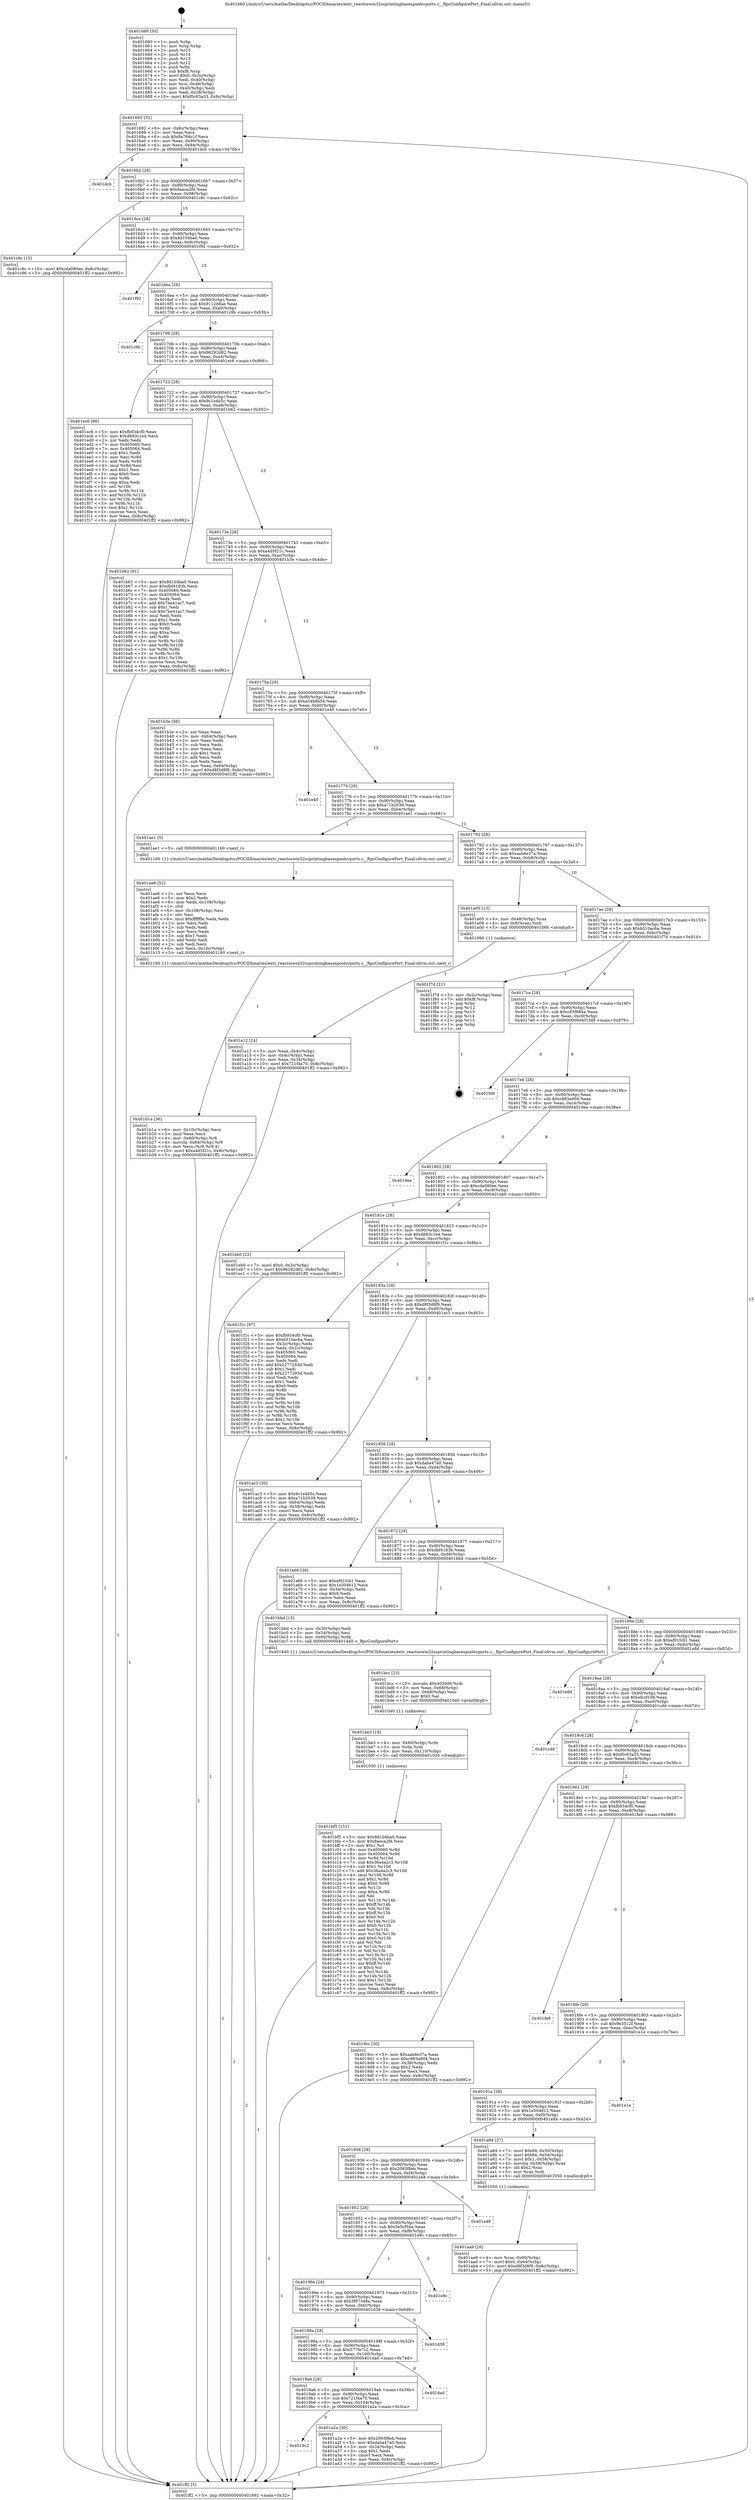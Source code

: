 digraph "0x401660" {
  label = "0x401660 (/mnt/c/Users/mathe/Desktop/tcc/POCII/binaries/extr_reactoswin32ssprintingbasespoolsvports.c__RpcConfigurePort_Final-ollvm.out::main(0))"
  labelloc = "t"
  node[shape=record]

  Entry [label="",width=0.3,height=0.3,shape=circle,fillcolor=black,style=filled]
  "0x401692" [label="{
     0x401692 [32]\l
     | [instrs]\l
     &nbsp;&nbsp;0x401692 \<+6\>: mov -0x8c(%rbp),%eax\l
     &nbsp;&nbsp;0x401698 \<+2\>: mov %eax,%ecx\l
     &nbsp;&nbsp;0x40169a \<+6\>: sub $0x8a76dc1f,%ecx\l
     &nbsp;&nbsp;0x4016a0 \<+6\>: mov %eax,-0x90(%rbp)\l
     &nbsp;&nbsp;0x4016a6 \<+6\>: mov %ecx,-0x94(%rbp)\l
     &nbsp;&nbsp;0x4016ac \<+6\>: je 0000000000401dcb \<main+0x76b\>\l
  }"]
  "0x401dcb" [label="{
     0x401dcb\l
  }", style=dashed]
  "0x4016b2" [label="{
     0x4016b2 [28]\l
     | [instrs]\l
     &nbsp;&nbsp;0x4016b2 \<+5\>: jmp 00000000004016b7 \<main+0x57\>\l
     &nbsp;&nbsp;0x4016b7 \<+6\>: mov -0x90(%rbp),%eax\l
     &nbsp;&nbsp;0x4016bd \<+5\>: sub $0x8aeca2fd,%eax\l
     &nbsp;&nbsp;0x4016c2 \<+6\>: mov %eax,-0x98(%rbp)\l
     &nbsp;&nbsp;0x4016c8 \<+6\>: je 0000000000401c8c \<main+0x62c\>\l
  }"]
  Exit [label="",width=0.3,height=0.3,shape=circle,fillcolor=black,style=filled,peripheries=2]
  "0x401c8c" [label="{
     0x401c8c [15]\l
     | [instrs]\l
     &nbsp;&nbsp;0x401c8c \<+10\>: movl $0xcda080ee,-0x8c(%rbp)\l
     &nbsp;&nbsp;0x401c96 \<+5\>: jmp 0000000000401ff2 \<main+0x992\>\l
  }"]
  "0x4016ce" [label="{
     0x4016ce [28]\l
     | [instrs]\l
     &nbsp;&nbsp;0x4016ce \<+5\>: jmp 00000000004016d3 \<main+0x73\>\l
     &nbsp;&nbsp;0x4016d3 \<+6\>: mov -0x90(%rbp),%eax\l
     &nbsp;&nbsp;0x4016d9 \<+5\>: sub $0x8d104ba0,%eax\l
     &nbsp;&nbsp;0x4016de \<+6\>: mov %eax,-0x9c(%rbp)\l
     &nbsp;&nbsp;0x4016e4 \<+6\>: je 0000000000401f92 \<main+0x932\>\l
  }"]
  "0x401bf5" [label="{
     0x401bf5 [151]\l
     | [instrs]\l
     &nbsp;&nbsp;0x401bf5 \<+5\>: mov $0x8d104ba0,%eax\l
     &nbsp;&nbsp;0x401bfa \<+5\>: mov $0x8aeca2fd,%esi\l
     &nbsp;&nbsp;0x401bff \<+2\>: mov $0x1,%cl\l
     &nbsp;&nbsp;0x401c01 \<+8\>: mov 0x405060,%r8d\l
     &nbsp;&nbsp;0x401c09 \<+8\>: mov 0x405064,%r9d\l
     &nbsp;&nbsp;0x401c11 \<+3\>: mov %r8d,%r10d\l
     &nbsp;&nbsp;0x401c14 \<+7\>: sub $0x36a4a2c3,%r10d\l
     &nbsp;&nbsp;0x401c1b \<+4\>: sub $0x1,%r10d\l
     &nbsp;&nbsp;0x401c1f \<+7\>: add $0x36a4a2c3,%r10d\l
     &nbsp;&nbsp;0x401c26 \<+4\>: imul %r10d,%r8d\l
     &nbsp;&nbsp;0x401c2a \<+4\>: and $0x1,%r8d\l
     &nbsp;&nbsp;0x401c2e \<+4\>: cmp $0x0,%r8d\l
     &nbsp;&nbsp;0x401c32 \<+4\>: sete %r11b\l
     &nbsp;&nbsp;0x401c36 \<+4\>: cmp $0xa,%r9d\l
     &nbsp;&nbsp;0x401c3a \<+3\>: setl %bl\l
     &nbsp;&nbsp;0x401c3d \<+3\>: mov %r11b,%r14b\l
     &nbsp;&nbsp;0x401c40 \<+4\>: xor $0xff,%r14b\l
     &nbsp;&nbsp;0x401c44 \<+3\>: mov %bl,%r15b\l
     &nbsp;&nbsp;0x401c47 \<+4\>: xor $0xff,%r15b\l
     &nbsp;&nbsp;0x401c4b \<+3\>: xor $0x0,%cl\l
     &nbsp;&nbsp;0x401c4e \<+3\>: mov %r14b,%r12b\l
     &nbsp;&nbsp;0x401c51 \<+4\>: and $0x0,%r12b\l
     &nbsp;&nbsp;0x401c55 \<+3\>: and %cl,%r11b\l
     &nbsp;&nbsp;0x401c58 \<+3\>: mov %r15b,%r13b\l
     &nbsp;&nbsp;0x401c5b \<+4\>: and $0x0,%r13b\l
     &nbsp;&nbsp;0x401c5f \<+2\>: and %cl,%bl\l
     &nbsp;&nbsp;0x401c61 \<+3\>: or %r11b,%r12b\l
     &nbsp;&nbsp;0x401c64 \<+3\>: or %bl,%r13b\l
     &nbsp;&nbsp;0x401c67 \<+3\>: xor %r13b,%r12b\l
     &nbsp;&nbsp;0x401c6a \<+3\>: or %r15b,%r14b\l
     &nbsp;&nbsp;0x401c6d \<+4\>: xor $0xff,%r14b\l
     &nbsp;&nbsp;0x401c71 \<+3\>: or $0x0,%cl\l
     &nbsp;&nbsp;0x401c74 \<+3\>: and %cl,%r14b\l
     &nbsp;&nbsp;0x401c77 \<+3\>: or %r14b,%r12b\l
     &nbsp;&nbsp;0x401c7a \<+4\>: test $0x1,%r12b\l
     &nbsp;&nbsp;0x401c7e \<+3\>: cmovne %esi,%eax\l
     &nbsp;&nbsp;0x401c81 \<+6\>: mov %eax,-0x8c(%rbp)\l
     &nbsp;&nbsp;0x401c87 \<+5\>: jmp 0000000000401ff2 \<main+0x992\>\l
  }"]
  "0x401f92" [label="{
     0x401f92\l
  }", style=dashed]
  "0x4016ea" [label="{
     0x4016ea [28]\l
     | [instrs]\l
     &nbsp;&nbsp;0x4016ea \<+5\>: jmp 00000000004016ef \<main+0x8f\>\l
     &nbsp;&nbsp;0x4016ef \<+6\>: mov -0x90(%rbp),%eax\l
     &nbsp;&nbsp;0x4016f5 \<+5\>: sub $0x9112d8ae,%eax\l
     &nbsp;&nbsp;0x4016fa \<+6\>: mov %eax,-0xa0(%rbp)\l
     &nbsp;&nbsp;0x401700 \<+6\>: je 0000000000401c9b \<main+0x63b\>\l
  }"]
  "0x401be3" [label="{
     0x401be3 [18]\l
     | [instrs]\l
     &nbsp;&nbsp;0x401be3 \<+4\>: mov -0x60(%rbp),%rdx\l
     &nbsp;&nbsp;0x401be7 \<+3\>: mov %rdx,%rdi\l
     &nbsp;&nbsp;0x401bea \<+6\>: mov %eax,-0x110(%rbp)\l
     &nbsp;&nbsp;0x401bf0 \<+5\>: call 0000000000401030 \<free@plt\>\l
     | [calls]\l
     &nbsp;&nbsp;0x401030 \{1\} (unknown)\l
  }"]
  "0x401c9b" [label="{
     0x401c9b\l
  }", style=dashed]
  "0x401706" [label="{
     0x401706 [28]\l
     | [instrs]\l
     &nbsp;&nbsp;0x401706 \<+5\>: jmp 000000000040170b \<main+0xab\>\l
     &nbsp;&nbsp;0x40170b \<+6\>: mov -0x90(%rbp),%eax\l
     &nbsp;&nbsp;0x401711 \<+5\>: sub $0x96292d82,%eax\l
     &nbsp;&nbsp;0x401716 \<+6\>: mov %eax,-0xa4(%rbp)\l
     &nbsp;&nbsp;0x40171c \<+6\>: je 0000000000401ec6 \<main+0x866\>\l
  }"]
  "0x401bcc" [label="{
     0x401bcc [23]\l
     | [instrs]\l
     &nbsp;&nbsp;0x401bcc \<+10\>: movabs $0x4030d6,%rdi\l
     &nbsp;&nbsp;0x401bd6 \<+3\>: mov %eax,-0x68(%rbp)\l
     &nbsp;&nbsp;0x401bd9 \<+3\>: mov -0x68(%rbp),%esi\l
     &nbsp;&nbsp;0x401bdc \<+2\>: mov $0x0,%al\l
     &nbsp;&nbsp;0x401bde \<+5\>: call 0000000000401040 \<printf@plt\>\l
     | [calls]\l
     &nbsp;&nbsp;0x401040 \{1\} (unknown)\l
  }"]
  "0x401ec6" [label="{
     0x401ec6 [86]\l
     | [instrs]\l
     &nbsp;&nbsp;0x401ec6 \<+5\>: mov $0xfb934cf0,%eax\l
     &nbsp;&nbsp;0x401ecb \<+5\>: mov $0xd683c1e4,%ecx\l
     &nbsp;&nbsp;0x401ed0 \<+2\>: xor %edx,%edx\l
     &nbsp;&nbsp;0x401ed2 \<+7\>: mov 0x405060,%esi\l
     &nbsp;&nbsp;0x401ed9 \<+7\>: mov 0x405064,%edi\l
     &nbsp;&nbsp;0x401ee0 \<+3\>: sub $0x1,%edx\l
     &nbsp;&nbsp;0x401ee3 \<+3\>: mov %esi,%r8d\l
     &nbsp;&nbsp;0x401ee6 \<+3\>: add %edx,%r8d\l
     &nbsp;&nbsp;0x401ee9 \<+4\>: imul %r8d,%esi\l
     &nbsp;&nbsp;0x401eed \<+3\>: and $0x1,%esi\l
     &nbsp;&nbsp;0x401ef0 \<+3\>: cmp $0x0,%esi\l
     &nbsp;&nbsp;0x401ef3 \<+4\>: sete %r9b\l
     &nbsp;&nbsp;0x401ef7 \<+3\>: cmp $0xa,%edi\l
     &nbsp;&nbsp;0x401efa \<+4\>: setl %r10b\l
     &nbsp;&nbsp;0x401efe \<+3\>: mov %r9b,%r11b\l
     &nbsp;&nbsp;0x401f01 \<+3\>: and %r10b,%r11b\l
     &nbsp;&nbsp;0x401f04 \<+3\>: xor %r10b,%r9b\l
     &nbsp;&nbsp;0x401f07 \<+3\>: or %r9b,%r11b\l
     &nbsp;&nbsp;0x401f0a \<+4\>: test $0x1,%r11b\l
     &nbsp;&nbsp;0x401f0e \<+3\>: cmovne %ecx,%eax\l
     &nbsp;&nbsp;0x401f11 \<+6\>: mov %eax,-0x8c(%rbp)\l
     &nbsp;&nbsp;0x401f17 \<+5\>: jmp 0000000000401ff2 \<main+0x992\>\l
  }"]
  "0x401722" [label="{
     0x401722 [28]\l
     | [instrs]\l
     &nbsp;&nbsp;0x401722 \<+5\>: jmp 0000000000401727 \<main+0xc7\>\l
     &nbsp;&nbsp;0x401727 \<+6\>: mov -0x90(%rbp),%eax\l
     &nbsp;&nbsp;0x40172d \<+5\>: sub $0x9c1e4b5c,%eax\l
     &nbsp;&nbsp;0x401732 \<+6\>: mov %eax,-0xa8(%rbp)\l
     &nbsp;&nbsp;0x401738 \<+6\>: je 0000000000401b62 \<main+0x502\>\l
  }"]
  "0x401b1a" [label="{
     0x401b1a [36]\l
     | [instrs]\l
     &nbsp;&nbsp;0x401b1a \<+6\>: mov -0x10c(%rbp),%ecx\l
     &nbsp;&nbsp;0x401b20 \<+3\>: imul %eax,%ecx\l
     &nbsp;&nbsp;0x401b23 \<+4\>: mov -0x60(%rbp),%r8\l
     &nbsp;&nbsp;0x401b27 \<+4\>: movslq -0x64(%rbp),%r9\l
     &nbsp;&nbsp;0x401b2b \<+4\>: mov %ecx,(%r8,%r9,4)\l
     &nbsp;&nbsp;0x401b2f \<+10\>: movl $0xa4d5f21c,-0x8c(%rbp)\l
     &nbsp;&nbsp;0x401b39 \<+5\>: jmp 0000000000401ff2 \<main+0x992\>\l
  }"]
  "0x401b62" [label="{
     0x401b62 [91]\l
     | [instrs]\l
     &nbsp;&nbsp;0x401b62 \<+5\>: mov $0x8d104ba0,%eax\l
     &nbsp;&nbsp;0x401b67 \<+5\>: mov $0xdbf4183b,%ecx\l
     &nbsp;&nbsp;0x401b6c \<+7\>: mov 0x405060,%edx\l
     &nbsp;&nbsp;0x401b73 \<+7\>: mov 0x405064,%esi\l
     &nbsp;&nbsp;0x401b7a \<+2\>: mov %edx,%edi\l
     &nbsp;&nbsp;0x401b7c \<+6\>: add $0x7be41ac7,%edi\l
     &nbsp;&nbsp;0x401b82 \<+3\>: sub $0x1,%edi\l
     &nbsp;&nbsp;0x401b85 \<+6\>: sub $0x7be41ac7,%edi\l
     &nbsp;&nbsp;0x401b8b \<+3\>: imul %edi,%edx\l
     &nbsp;&nbsp;0x401b8e \<+3\>: and $0x1,%edx\l
     &nbsp;&nbsp;0x401b91 \<+3\>: cmp $0x0,%edx\l
     &nbsp;&nbsp;0x401b94 \<+4\>: sete %r8b\l
     &nbsp;&nbsp;0x401b98 \<+3\>: cmp $0xa,%esi\l
     &nbsp;&nbsp;0x401b9b \<+4\>: setl %r9b\l
     &nbsp;&nbsp;0x401b9f \<+3\>: mov %r8b,%r10b\l
     &nbsp;&nbsp;0x401ba2 \<+3\>: and %r9b,%r10b\l
     &nbsp;&nbsp;0x401ba5 \<+3\>: xor %r9b,%r8b\l
     &nbsp;&nbsp;0x401ba8 \<+3\>: or %r8b,%r10b\l
     &nbsp;&nbsp;0x401bab \<+4\>: test $0x1,%r10b\l
     &nbsp;&nbsp;0x401baf \<+3\>: cmovne %ecx,%eax\l
     &nbsp;&nbsp;0x401bb2 \<+6\>: mov %eax,-0x8c(%rbp)\l
     &nbsp;&nbsp;0x401bb8 \<+5\>: jmp 0000000000401ff2 \<main+0x992\>\l
  }"]
  "0x40173e" [label="{
     0x40173e [28]\l
     | [instrs]\l
     &nbsp;&nbsp;0x40173e \<+5\>: jmp 0000000000401743 \<main+0xe3\>\l
     &nbsp;&nbsp;0x401743 \<+6\>: mov -0x90(%rbp),%eax\l
     &nbsp;&nbsp;0x401749 \<+5\>: sub $0xa4d5f21c,%eax\l
     &nbsp;&nbsp;0x40174e \<+6\>: mov %eax,-0xac(%rbp)\l
     &nbsp;&nbsp;0x401754 \<+6\>: je 0000000000401b3e \<main+0x4de\>\l
  }"]
  "0x401ae6" [label="{
     0x401ae6 [52]\l
     | [instrs]\l
     &nbsp;&nbsp;0x401ae6 \<+2\>: xor %ecx,%ecx\l
     &nbsp;&nbsp;0x401ae8 \<+5\>: mov $0x2,%edx\l
     &nbsp;&nbsp;0x401aed \<+6\>: mov %edx,-0x108(%rbp)\l
     &nbsp;&nbsp;0x401af3 \<+1\>: cltd\l
     &nbsp;&nbsp;0x401af4 \<+6\>: mov -0x108(%rbp),%esi\l
     &nbsp;&nbsp;0x401afa \<+2\>: idiv %esi\l
     &nbsp;&nbsp;0x401afc \<+6\>: imul $0xfffffffe,%edx,%edx\l
     &nbsp;&nbsp;0x401b02 \<+2\>: mov %ecx,%edi\l
     &nbsp;&nbsp;0x401b04 \<+2\>: sub %edx,%edi\l
     &nbsp;&nbsp;0x401b06 \<+2\>: mov %ecx,%edx\l
     &nbsp;&nbsp;0x401b08 \<+3\>: sub $0x1,%edx\l
     &nbsp;&nbsp;0x401b0b \<+2\>: add %edx,%edi\l
     &nbsp;&nbsp;0x401b0d \<+2\>: sub %edi,%ecx\l
     &nbsp;&nbsp;0x401b0f \<+6\>: mov %ecx,-0x10c(%rbp)\l
     &nbsp;&nbsp;0x401b15 \<+5\>: call 0000000000401160 \<next_i\>\l
     | [calls]\l
     &nbsp;&nbsp;0x401160 \{1\} (/mnt/c/Users/mathe/Desktop/tcc/POCII/binaries/extr_reactoswin32ssprintingbasespoolsvports.c__RpcConfigurePort_Final-ollvm.out::next_i)\l
  }"]
  "0x401b3e" [label="{
     0x401b3e [36]\l
     | [instrs]\l
     &nbsp;&nbsp;0x401b3e \<+2\>: xor %eax,%eax\l
     &nbsp;&nbsp;0x401b40 \<+3\>: mov -0x64(%rbp),%ecx\l
     &nbsp;&nbsp;0x401b43 \<+2\>: mov %eax,%edx\l
     &nbsp;&nbsp;0x401b45 \<+2\>: sub %ecx,%edx\l
     &nbsp;&nbsp;0x401b47 \<+2\>: mov %eax,%ecx\l
     &nbsp;&nbsp;0x401b49 \<+3\>: sub $0x1,%ecx\l
     &nbsp;&nbsp;0x401b4c \<+2\>: add %ecx,%edx\l
     &nbsp;&nbsp;0x401b4e \<+2\>: sub %edx,%eax\l
     &nbsp;&nbsp;0x401b50 \<+3\>: mov %eax,-0x64(%rbp)\l
     &nbsp;&nbsp;0x401b53 \<+10\>: movl $0xd8f3d8f9,-0x8c(%rbp)\l
     &nbsp;&nbsp;0x401b5d \<+5\>: jmp 0000000000401ff2 \<main+0x992\>\l
  }"]
  "0x40175a" [label="{
     0x40175a [28]\l
     | [instrs]\l
     &nbsp;&nbsp;0x40175a \<+5\>: jmp 000000000040175f \<main+0xff\>\l
     &nbsp;&nbsp;0x40175f \<+6\>: mov -0x90(%rbp),%eax\l
     &nbsp;&nbsp;0x401765 \<+5\>: sub $0xa54b8b54,%eax\l
     &nbsp;&nbsp;0x40176a \<+6\>: mov %eax,-0xb0(%rbp)\l
     &nbsp;&nbsp;0x401770 \<+6\>: je 0000000000401e40 \<main+0x7e0\>\l
  }"]
  "0x401aa9" [label="{
     0x401aa9 [26]\l
     | [instrs]\l
     &nbsp;&nbsp;0x401aa9 \<+4\>: mov %rax,-0x60(%rbp)\l
     &nbsp;&nbsp;0x401aad \<+7\>: movl $0x0,-0x64(%rbp)\l
     &nbsp;&nbsp;0x401ab4 \<+10\>: movl $0xd8f3d8f9,-0x8c(%rbp)\l
     &nbsp;&nbsp;0x401abe \<+5\>: jmp 0000000000401ff2 \<main+0x992\>\l
  }"]
  "0x401e40" [label="{
     0x401e40\l
  }", style=dashed]
  "0x401776" [label="{
     0x401776 [28]\l
     | [instrs]\l
     &nbsp;&nbsp;0x401776 \<+5\>: jmp 000000000040177b \<main+0x11b\>\l
     &nbsp;&nbsp;0x40177b \<+6\>: mov -0x90(%rbp),%eax\l
     &nbsp;&nbsp;0x401781 \<+5\>: sub $0xa71b2039,%eax\l
     &nbsp;&nbsp;0x401786 \<+6\>: mov %eax,-0xb4(%rbp)\l
     &nbsp;&nbsp;0x40178c \<+6\>: je 0000000000401ae1 \<main+0x481\>\l
  }"]
  "0x4019c2" [label="{
     0x4019c2\l
  }", style=dashed]
  "0x401ae1" [label="{
     0x401ae1 [5]\l
     | [instrs]\l
     &nbsp;&nbsp;0x401ae1 \<+5\>: call 0000000000401160 \<next_i\>\l
     | [calls]\l
     &nbsp;&nbsp;0x401160 \{1\} (/mnt/c/Users/mathe/Desktop/tcc/POCII/binaries/extr_reactoswin32ssprintingbasespoolsvports.c__RpcConfigurePort_Final-ollvm.out::next_i)\l
  }"]
  "0x401792" [label="{
     0x401792 [28]\l
     | [instrs]\l
     &nbsp;&nbsp;0x401792 \<+5\>: jmp 0000000000401797 \<main+0x137\>\l
     &nbsp;&nbsp;0x401797 \<+6\>: mov -0x90(%rbp),%eax\l
     &nbsp;&nbsp;0x40179d \<+5\>: sub $0xaab8e37a,%eax\l
     &nbsp;&nbsp;0x4017a2 \<+6\>: mov %eax,-0xb8(%rbp)\l
     &nbsp;&nbsp;0x4017a8 \<+6\>: je 0000000000401a05 \<main+0x3a5\>\l
  }"]
  "0x401a2a" [label="{
     0x401a2a [30]\l
     | [instrs]\l
     &nbsp;&nbsp;0x401a2a \<+5\>: mov $0x2093f8eb,%eax\l
     &nbsp;&nbsp;0x401a2f \<+5\>: mov $0xdaba47a0,%ecx\l
     &nbsp;&nbsp;0x401a34 \<+3\>: mov -0x34(%rbp),%edx\l
     &nbsp;&nbsp;0x401a37 \<+3\>: cmp $0x1,%edx\l
     &nbsp;&nbsp;0x401a3a \<+3\>: cmovl %ecx,%eax\l
     &nbsp;&nbsp;0x401a3d \<+6\>: mov %eax,-0x8c(%rbp)\l
     &nbsp;&nbsp;0x401a43 \<+5\>: jmp 0000000000401ff2 \<main+0x992\>\l
  }"]
  "0x401a05" [label="{
     0x401a05 [13]\l
     | [instrs]\l
     &nbsp;&nbsp;0x401a05 \<+4\>: mov -0x48(%rbp),%rax\l
     &nbsp;&nbsp;0x401a09 \<+4\>: mov 0x8(%rax),%rdi\l
     &nbsp;&nbsp;0x401a0d \<+5\>: call 0000000000401060 \<atoi@plt\>\l
     | [calls]\l
     &nbsp;&nbsp;0x401060 \{1\} (unknown)\l
  }"]
  "0x4017ae" [label="{
     0x4017ae [28]\l
     | [instrs]\l
     &nbsp;&nbsp;0x4017ae \<+5\>: jmp 00000000004017b3 \<main+0x153\>\l
     &nbsp;&nbsp;0x4017b3 \<+6\>: mov -0x90(%rbp),%eax\l
     &nbsp;&nbsp;0x4017b9 \<+5\>: sub $0xb510ac6a,%eax\l
     &nbsp;&nbsp;0x4017be \<+6\>: mov %eax,-0xbc(%rbp)\l
     &nbsp;&nbsp;0x4017c4 \<+6\>: je 0000000000401f7d \<main+0x91d\>\l
  }"]
  "0x4019a6" [label="{
     0x4019a6 [28]\l
     | [instrs]\l
     &nbsp;&nbsp;0x4019a6 \<+5\>: jmp 00000000004019ab \<main+0x34b\>\l
     &nbsp;&nbsp;0x4019ab \<+6\>: mov -0x90(%rbp),%eax\l
     &nbsp;&nbsp;0x4019b1 \<+5\>: sub $0x721f4a70,%eax\l
     &nbsp;&nbsp;0x4019b6 \<+6\>: mov %eax,-0x104(%rbp)\l
     &nbsp;&nbsp;0x4019bc \<+6\>: je 0000000000401a2a \<main+0x3ca\>\l
  }"]
  "0x401f7d" [label="{
     0x401f7d [21]\l
     | [instrs]\l
     &nbsp;&nbsp;0x401f7d \<+3\>: mov -0x2c(%rbp),%eax\l
     &nbsp;&nbsp;0x401f80 \<+7\>: add $0xf8,%rsp\l
     &nbsp;&nbsp;0x401f87 \<+1\>: pop %rbx\l
     &nbsp;&nbsp;0x401f88 \<+2\>: pop %r12\l
     &nbsp;&nbsp;0x401f8a \<+2\>: pop %r13\l
     &nbsp;&nbsp;0x401f8c \<+2\>: pop %r14\l
     &nbsp;&nbsp;0x401f8e \<+2\>: pop %r15\l
     &nbsp;&nbsp;0x401f90 \<+1\>: pop %rbp\l
     &nbsp;&nbsp;0x401f91 \<+1\>: ret\l
  }"]
  "0x4017ca" [label="{
     0x4017ca [28]\l
     | [instrs]\l
     &nbsp;&nbsp;0x4017ca \<+5\>: jmp 00000000004017cf \<main+0x16f\>\l
     &nbsp;&nbsp;0x4017cf \<+6\>: mov -0x90(%rbp),%eax\l
     &nbsp;&nbsp;0x4017d5 \<+5\>: sub $0xc65f684a,%eax\l
     &nbsp;&nbsp;0x4017da \<+6\>: mov %eax,-0xc0(%rbp)\l
     &nbsp;&nbsp;0x4017e0 \<+6\>: je 0000000000401fd9 \<main+0x979\>\l
  }"]
  "0x401dad" [label="{
     0x401dad\l
  }", style=dashed]
  "0x401fd9" [label="{
     0x401fd9\l
  }", style=dashed]
  "0x4017e6" [label="{
     0x4017e6 [28]\l
     | [instrs]\l
     &nbsp;&nbsp;0x4017e6 \<+5\>: jmp 00000000004017eb \<main+0x18b\>\l
     &nbsp;&nbsp;0x4017eb \<+6\>: mov -0x90(%rbp),%eax\l
     &nbsp;&nbsp;0x4017f1 \<+5\>: sub $0xc983a904,%eax\l
     &nbsp;&nbsp;0x4017f6 \<+6\>: mov %eax,-0xc4(%rbp)\l
     &nbsp;&nbsp;0x4017fc \<+6\>: je 00000000004019ea \<main+0x38a\>\l
  }"]
  "0x40198a" [label="{
     0x40198a [28]\l
     | [instrs]\l
     &nbsp;&nbsp;0x40198a \<+5\>: jmp 000000000040198f \<main+0x32f\>\l
     &nbsp;&nbsp;0x40198f \<+6\>: mov -0x90(%rbp),%eax\l
     &nbsp;&nbsp;0x401995 \<+5\>: sub $0x577fe7c2,%eax\l
     &nbsp;&nbsp;0x40199a \<+6\>: mov %eax,-0x100(%rbp)\l
     &nbsp;&nbsp;0x4019a0 \<+6\>: je 0000000000401dad \<main+0x74d\>\l
  }"]
  "0x4019ea" [label="{
     0x4019ea\l
  }", style=dashed]
  "0x401802" [label="{
     0x401802 [28]\l
     | [instrs]\l
     &nbsp;&nbsp;0x401802 \<+5\>: jmp 0000000000401807 \<main+0x1a7\>\l
     &nbsp;&nbsp;0x401807 \<+6\>: mov -0x90(%rbp),%eax\l
     &nbsp;&nbsp;0x40180d \<+5\>: sub $0xcda080ee,%eax\l
     &nbsp;&nbsp;0x401812 \<+6\>: mov %eax,-0xc8(%rbp)\l
     &nbsp;&nbsp;0x401818 \<+6\>: je 0000000000401eb0 \<main+0x850\>\l
  }"]
  "0x401d38" [label="{
     0x401d38\l
  }", style=dashed]
  "0x401eb0" [label="{
     0x401eb0 [22]\l
     | [instrs]\l
     &nbsp;&nbsp;0x401eb0 \<+7\>: movl $0x0,-0x3c(%rbp)\l
     &nbsp;&nbsp;0x401eb7 \<+10\>: movl $0x96292d82,-0x8c(%rbp)\l
     &nbsp;&nbsp;0x401ec1 \<+5\>: jmp 0000000000401ff2 \<main+0x992\>\l
  }"]
  "0x40181e" [label="{
     0x40181e [28]\l
     | [instrs]\l
     &nbsp;&nbsp;0x40181e \<+5\>: jmp 0000000000401823 \<main+0x1c3\>\l
     &nbsp;&nbsp;0x401823 \<+6\>: mov -0x90(%rbp),%eax\l
     &nbsp;&nbsp;0x401829 \<+5\>: sub $0xd683c1e4,%eax\l
     &nbsp;&nbsp;0x40182e \<+6\>: mov %eax,-0xcc(%rbp)\l
     &nbsp;&nbsp;0x401834 \<+6\>: je 0000000000401f1c \<main+0x8bc\>\l
  }"]
  "0x40196e" [label="{
     0x40196e [28]\l
     | [instrs]\l
     &nbsp;&nbsp;0x40196e \<+5\>: jmp 0000000000401973 \<main+0x313\>\l
     &nbsp;&nbsp;0x401973 \<+6\>: mov -0x90(%rbp),%eax\l
     &nbsp;&nbsp;0x401979 \<+5\>: sub $0x3f97348a,%eax\l
     &nbsp;&nbsp;0x40197e \<+6\>: mov %eax,-0xfc(%rbp)\l
     &nbsp;&nbsp;0x401984 \<+6\>: je 0000000000401d38 \<main+0x6d8\>\l
  }"]
  "0x401f1c" [label="{
     0x401f1c [97]\l
     | [instrs]\l
     &nbsp;&nbsp;0x401f1c \<+5\>: mov $0xfb934cf0,%eax\l
     &nbsp;&nbsp;0x401f21 \<+5\>: mov $0xb510ac6a,%ecx\l
     &nbsp;&nbsp;0x401f26 \<+3\>: mov -0x3c(%rbp),%edx\l
     &nbsp;&nbsp;0x401f29 \<+3\>: mov %edx,-0x2c(%rbp)\l
     &nbsp;&nbsp;0x401f2c \<+7\>: mov 0x405060,%edx\l
     &nbsp;&nbsp;0x401f33 \<+7\>: mov 0x405064,%esi\l
     &nbsp;&nbsp;0x401f3a \<+2\>: mov %edx,%edi\l
     &nbsp;&nbsp;0x401f3c \<+6\>: add $0x2277293d,%edi\l
     &nbsp;&nbsp;0x401f42 \<+3\>: sub $0x1,%edi\l
     &nbsp;&nbsp;0x401f45 \<+6\>: sub $0x2277293d,%edi\l
     &nbsp;&nbsp;0x401f4b \<+3\>: imul %edi,%edx\l
     &nbsp;&nbsp;0x401f4e \<+3\>: and $0x1,%edx\l
     &nbsp;&nbsp;0x401f51 \<+3\>: cmp $0x0,%edx\l
     &nbsp;&nbsp;0x401f54 \<+4\>: sete %r8b\l
     &nbsp;&nbsp;0x401f58 \<+3\>: cmp $0xa,%esi\l
     &nbsp;&nbsp;0x401f5b \<+4\>: setl %r9b\l
     &nbsp;&nbsp;0x401f5f \<+3\>: mov %r8b,%r10b\l
     &nbsp;&nbsp;0x401f62 \<+3\>: and %r9b,%r10b\l
     &nbsp;&nbsp;0x401f65 \<+3\>: xor %r9b,%r8b\l
     &nbsp;&nbsp;0x401f68 \<+3\>: or %r8b,%r10b\l
     &nbsp;&nbsp;0x401f6b \<+4\>: test $0x1,%r10b\l
     &nbsp;&nbsp;0x401f6f \<+3\>: cmovne %ecx,%eax\l
     &nbsp;&nbsp;0x401f72 \<+6\>: mov %eax,-0x8c(%rbp)\l
     &nbsp;&nbsp;0x401f78 \<+5\>: jmp 0000000000401ff2 \<main+0x992\>\l
  }"]
  "0x40183a" [label="{
     0x40183a [28]\l
     | [instrs]\l
     &nbsp;&nbsp;0x40183a \<+5\>: jmp 000000000040183f \<main+0x1df\>\l
     &nbsp;&nbsp;0x40183f \<+6\>: mov -0x90(%rbp),%eax\l
     &nbsp;&nbsp;0x401845 \<+5\>: sub $0xd8f3d8f9,%eax\l
     &nbsp;&nbsp;0x40184a \<+6\>: mov %eax,-0xd0(%rbp)\l
     &nbsp;&nbsp;0x401850 \<+6\>: je 0000000000401ac3 \<main+0x463\>\l
  }"]
  "0x401e9c" [label="{
     0x401e9c\l
  }", style=dashed]
  "0x401ac3" [label="{
     0x401ac3 [30]\l
     | [instrs]\l
     &nbsp;&nbsp;0x401ac3 \<+5\>: mov $0x9c1e4b5c,%eax\l
     &nbsp;&nbsp;0x401ac8 \<+5\>: mov $0xa71b2039,%ecx\l
     &nbsp;&nbsp;0x401acd \<+3\>: mov -0x64(%rbp),%edx\l
     &nbsp;&nbsp;0x401ad0 \<+3\>: cmp -0x58(%rbp),%edx\l
     &nbsp;&nbsp;0x401ad3 \<+3\>: cmovl %ecx,%eax\l
     &nbsp;&nbsp;0x401ad6 \<+6\>: mov %eax,-0x8c(%rbp)\l
     &nbsp;&nbsp;0x401adc \<+5\>: jmp 0000000000401ff2 \<main+0x992\>\l
  }"]
  "0x401856" [label="{
     0x401856 [28]\l
     | [instrs]\l
     &nbsp;&nbsp;0x401856 \<+5\>: jmp 000000000040185b \<main+0x1fb\>\l
     &nbsp;&nbsp;0x40185b \<+6\>: mov -0x90(%rbp),%eax\l
     &nbsp;&nbsp;0x401861 \<+5\>: sub $0xdaba47a0,%eax\l
     &nbsp;&nbsp;0x401866 \<+6\>: mov %eax,-0xd4(%rbp)\l
     &nbsp;&nbsp;0x40186c \<+6\>: je 0000000000401a66 \<main+0x406\>\l
  }"]
  "0x401952" [label="{
     0x401952 [28]\l
     | [instrs]\l
     &nbsp;&nbsp;0x401952 \<+5\>: jmp 0000000000401957 \<main+0x2f7\>\l
     &nbsp;&nbsp;0x401957 \<+6\>: mov -0x90(%rbp),%eax\l
     &nbsp;&nbsp;0x40195d \<+5\>: sub $0x3e5cf54a,%eax\l
     &nbsp;&nbsp;0x401962 \<+6\>: mov %eax,-0xf8(%rbp)\l
     &nbsp;&nbsp;0x401968 \<+6\>: je 0000000000401e9c \<main+0x83c\>\l
  }"]
  "0x401a66" [label="{
     0x401a66 [30]\l
     | [instrs]\l
     &nbsp;&nbsp;0x401a66 \<+5\>: mov $0xef01fcb1,%eax\l
     &nbsp;&nbsp;0x401a6b \<+5\>: mov $0x1e504612,%ecx\l
     &nbsp;&nbsp;0x401a70 \<+3\>: mov -0x34(%rbp),%edx\l
     &nbsp;&nbsp;0x401a73 \<+3\>: cmp $0x0,%edx\l
     &nbsp;&nbsp;0x401a76 \<+3\>: cmove %ecx,%eax\l
     &nbsp;&nbsp;0x401a79 \<+6\>: mov %eax,-0x8c(%rbp)\l
     &nbsp;&nbsp;0x401a7f \<+5\>: jmp 0000000000401ff2 \<main+0x992\>\l
  }"]
  "0x401872" [label="{
     0x401872 [28]\l
     | [instrs]\l
     &nbsp;&nbsp;0x401872 \<+5\>: jmp 0000000000401877 \<main+0x217\>\l
     &nbsp;&nbsp;0x401877 \<+6\>: mov -0x90(%rbp),%eax\l
     &nbsp;&nbsp;0x40187d \<+5\>: sub $0xdbf4183b,%eax\l
     &nbsp;&nbsp;0x401882 \<+6\>: mov %eax,-0xd8(%rbp)\l
     &nbsp;&nbsp;0x401888 \<+6\>: je 0000000000401bbd \<main+0x55d\>\l
  }"]
  "0x401a48" [label="{
     0x401a48\l
  }", style=dashed]
  "0x401bbd" [label="{
     0x401bbd [15]\l
     | [instrs]\l
     &nbsp;&nbsp;0x401bbd \<+3\>: mov -0x50(%rbp),%edi\l
     &nbsp;&nbsp;0x401bc0 \<+3\>: mov -0x54(%rbp),%esi\l
     &nbsp;&nbsp;0x401bc3 \<+4\>: mov -0x60(%rbp),%rdx\l
     &nbsp;&nbsp;0x401bc7 \<+5\>: call 0000000000401440 \<_RpcConfigurePort\>\l
     | [calls]\l
     &nbsp;&nbsp;0x401440 \{1\} (/mnt/c/Users/mathe/Desktop/tcc/POCII/binaries/extr_reactoswin32ssprintingbasespoolsvports.c__RpcConfigurePort_Final-ollvm.out::_RpcConfigurePort)\l
  }"]
  "0x40188e" [label="{
     0x40188e [28]\l
     | [instrs]\l
     &nbsp;&nbsp;0x40188e \<+5\>: jmp 0000000000401893 \<main+0x233\>\l
     &nbsp;&nbsp;0x401893 \<+6\>: mov -0x90(%rbp),%eax\l
     &nbsp;&nbsp;0x401899 \<+5\>: sub $0xef01fcb1,%eax\l
     &nbsp;&nbsp;0x40189e \<+6\>: mov %eax,-0xdc(%rbp)\l
     &nbsp;&nbsp;0x4018a4 \<+6\>: je 0000000000401e8d \<main+0x82d\>\l
  }"]
  "0x401936" [label="{
     0x401936 [28]\l
     | [instrs]\l
     &nbsp;&nbsp;0x401936 \<+5\>: jmp 000000000040193b \<main+0x2db\>\l
     &nbsp;&nbsp;0x40193b \<+6\>: mov -0x90(%rbp),%eax\l
     &nbsp;&nbsp;0x401941 \<+5\>: sub $0x2093f8eb,%eax\l
     &nbsp;&nbsp;0x401946 \<+6\>: mov %eax,-0xf4(%rbp)\l
     &nbsp;&nbsp;0x40194c \<+6\>: je 0000000000401a48 \<main+0x3e8\>\l
  }"]
  "0x401e8d" [label="{
     0x401e8d\l
  }", style=dashed]
  "0x4018aa" [label="{
     0x4018aa [28]\l
     | [instrs]\l
     &nbsp;&nbsp;0x4018aa \<+5\>: jmp 00000000004018af \<main+0x24f\>\l
     &nbsp;&nbsp;0x4018af \<+6\>: mov -0x90(%rbp),%eax\l
     &nbsp;&nbsp;0x4018b5 \<+5\>: sub $0xefccf108,%eax\l
     &nbsp;&nbsp;0x4018ba \<+6\>: mov %eax,-0xe0(%rbp)\l
     &nbsp;&nbsp;0x4018c0 \<+6\>: je 0000000000401cdd \<main+0x67d\>\l
  }"]
  "0x401a84" [label="{
     0x401a84 [37]\l
     | [instrs]\l
     &nbsp;&nbsp;0x401a84 \<+7\>: movl $0x64,-0x50(%rbp)\l
     &nbsp;&nbsp;0x401a8b \<+7\>: movl $0x64,-0x54(%rbp)\l
     &nbsp;&nbsp;0x401a92 \<+7\>: movl $0x1,-0x58(%rbp)\l
     &nbsp;&nbsp;0x401a99 \<+4\>: movslq -0x58(%rbp),%rax\l
     &nbsp;&nbsp;0x401a9d \<+4\>: shl $0x2,%rax\l
     &nbsp;&nbsp;0x401aa1 \<+3\>: mov %rax,%rdi\l
     &nbsp;&nbsp;0x401aa4 \<+5\>: call 0000000000401050 \<malloc@plt\>\l
     | [calls]\l
     &nbsp;&nbsp;0x401050 \{1\} (unknown)\l
  }"]
  "0x401cdd" [label="{
     0x401cdd\l
  }", style=dashed]
  "0x4018c6" [label="{
     0x4018c6 [28]\l
     | [instrs]\l
     &nbsp;&nbsp;0x4018c6 \<+5\>: jmp 00000000004018cb \<main+0x26b\>\l
     &nbsp;&nbsp;0x4018cb \<+6\>: mov -0x90(%rbp),%eax\l
     &nbsp;&nbsp;0x4018d1 \<+5\>: sub $0xf0c63a33,%eax\l
     &nbsp;&nbsp;0x4018d6 \<+6\>: mov %eax,-0xe4(%rbp)\l
     &nbsp;&nbsp;0x4018dc \<+6\>: je 00000000004019cc \<main+0x36c\>\l
  }"]
  "0x40191a" [label="{
     0x40191a [28]\l
     | [instrs]\l
     &nbsp;&nbsp;0x40191a \<+5\>: jmp 000000000040191f \<main+0x2bf\>\l
     &nbsp;&nbsp;0x40191f \<+6\>: mov -0x90(%rbp),%eax\l
     &nbsp;&nbsp;0x401925 \<+5\>: sub $0x1e504612,%eax\l
     &nbsp;&nbsp;0x40192a \<+6\>: mov %eax,-0xf0(%rbp)\l
     &nbsp;&nbsp;0x401930 \<+6\>: je 0000000000401a84 \<main+0x424\>\l
  }"]
  "0x4019cc" [label="{
     0x4019cc [30]\l
     | [instrs]\l
     &nbsp;&nbsp;0x4019cc \<+5\>: mov $0xaab8e37a,%eax\l
     &nbsp;&nbsp;0x4019d1 \<+5\>: mov $0xc983a904,%ecx\l
     &nbsp;&nbsp;0x4019d6 \<+3\>: mov -0x38(%rbp),%edx\l
     &nbsp;&nbsp;0x4019d9 \<+3\>: cmp $0x2,%edx\l
     &nbsp;&nbsp;0x4019dc \<+3\>: cmovne %ecx,%eax\l
     &nbsp;&nbsp;0x4019df \<+6\>: mov %eax,-0x8c(%rbp)\l
     &nbsp;&nbsp;0x4019e5 \<+5\>: jmp 0000000000401ff2 \<main+0x992\>\l
  }"]
  "0x4018e2" [label="{
     0x4018e2 [28]\l
     | [instrs]\l
     &nbsp;&nbsp;0x4018e2 \<+5\>: jmp 00000000004018e7 \<main+0x287\>\l
     &nbsp;&nbsp;0x4018e7 \<+6\>: mov -0x90(%rbp),%eax\l
     &nbsp;&nbsp;0x4018ed \<+5\>: sub $0xfb934cf0,%eax\l
     &nbsp;&nbsp;0x4018f2 \<+6\>: mov %eax,-0xe8(%rbp)\l
     &nbsp;&nbsp;0x4018f8 \<+6\>: je 0000000000401fe8 \<main+0x988\>\l
  }"]
  "0x401ff2" [label="{
     0x401ff2 [5]\l
     | [instrs]\l
     &nbsp;&nbsp;0x401ff2 \<+5\>: jmp 0000000000401692 \<main+0x32\>\l
  }"]
  "0x401660" [label="{
     0x401660 [50]\l
     | [instrs]\l
     &nbsp;&nbsp;0x401660 \<+1\>: push %rbp\l
     &nbsp;&nbsp;0x401661 \<+3\>: mov %rsp,%rbp\l
     &nbsp;&nbsp;0x401664 \<+2\>: push %r15\l
     &nbsp;&nbsp;0x401666 \<+2\>: push %r14\l
     &nbsp;&nbsp;0x401668 \<+2\>: push %r13\l
     &nbsp;&nbsp;0x40166a \<+2\>: push %r12\l
     &nbsp;&nbsp;0x40166c \<+1\>: push %rbx\l
     &nbsp;&nbsp;0x40166d \<+7\>: sub $0xf8,%rsp\l
     &nbsp;&nbsp;0x401674 \<+7\>: movl $0x0,-0x3c(%rbp)\l
     &nbsp;&nbsp;0x40167b \<+3\>: mov %edi,-0x40(%rbp)\l
     &nbsp;&nbsp;0x40167e \<+4\>: mov %rsi,-0x48(%rbp)\l
     &nbsp;&nbsp;0x401682 \<+3\>: mov -0x40(%rbp),%edi\l
     &nbsp;&nbsp;0x401685 \<+3\>: mov %edi,-0x38(%rbp)\l
     &nbsp;&nbsp;0x401688 \<+10\>: movl $0xf0c63a33,-0x8c(%rbp)\l
  }"]
  "0x401a12" [label="{
     0x401a12 [24]\l
     | [instrs]\l
     &nbsp;&nbsp;0x401a12 \<+3\>: mov %eax,-0x4c(%rbp)\l
     &nbsp;&nbsp;0x401a15 \<+3\>: mov -0x4c(%rbp),%eax\l
     &nbsp;&nbsp;0x401a18 \<+3\>: mov %eax,-0x34(%rbp)\l
     &nbsp;&nbsp;0x401a1b \<+10\>: movl $0x721f4a70,-0x8c(%rbp)\l
     &nbsp;&nbsp;0x401a25 \<+5\>: jmp 0000000000401ff2 \<main+0x992\>\l
  }"]
  "0x401e1e" [label="{
     0x401e1e\l
  }", style=dashed]
  "0x401fe8" [label="{
     0x401fe8\l
  }", style=dashed]
  "0x4018fe" [label="{
     0x4018fe [28]\l
     | [instrs]\l
     &nbsp;&nbsp;0x4018fe \<+5\>: jmp 0000000000401903 \<main+0x2a3\>\l
     &nbsp;&nbsp;0x401903 \<+6\>: mov -0x90(%rbp),%eax\l
     &nbsp;&nbsp;0x401909 \<+5\>: sub $0x9e3512f,%eax\l
     &nbsp;&nbsp;0x40190e \<+6\>: mov %eax,-0xec(%rbp)\l
     &nbsp;&nbsp;0x401914 \<+6\>: je 0000000000401e1e \<main+0x7be\>\l
  }"]
  Entry -> "0x401660" [label=" 1"]
  "0x401692" -> "0x401dcb" [label=" 0"]
  "0x401692" -> "0x4016b2" [label=" 16"]
  "0x401f7d" -> Exit [label=" 1"]
  "0x4016b2" -> "0x401c8c" [label=" 1"]
  "0x4016b2" -> "0x4016ce" [label=" 15"]
  "0x401f1c" -> "0x401ff2" [label=" 1"]
  "0x4016ce" -> "0x401f92" [label=" 0"]
  "0x4016ce" -> "0x4016ea" [label=" 15"]
  "0x401ec6" -> "0x401ff2" [label=" 1"]
  "0x4016ea" -> "0x401c9b" [label=" 0"]
  "0x4016ea" -> "0x401706" [label=" 15"]
  "0x401eb0" -> "0x401ff2" [label=" 1"]
  "0x401706" -> "0x401ec6" [label=" 1"]
  "0x401706" -> "0x401722" [label=" 14"]
  "0x401c8c" -> "0x401ff2" [label=" 1"]
  "0x401722" -> "0x401b62" [label=" 1"]
  "0x401722" -> "0x40173e" [label=" 13"]
  "0x401bf5" -> "0x401ff2" [label=" 1"]
  "0x40173e" -> "0x401b3e" [label=" 1"]
  "0x40173e" -> "0x40175a" [label=" 12"]
  "0x401be3" -> "0x401bf5" [label=" 1"]
  "0x40175a" -> "0x401e40" [label=" 0"]
  "0x40175a" -> "0x401776" [label=" 12"]
  "0x401bcc" -> "0x401be3" [label=" 1"]
  "0x401776" -> "0x401ae1" [label=" 1"]
  "0x401776" -> "0x401792" [label=" 11"]
  "0x401bbd" -> "0x401bcc" [label=" 1"]
  "0x401792" -> "0x401a05" [label=" 1"]
  "0x401792" -> "0x4017ae" [label=" 10"]
  "0x401b62" -> "0x401ff2" [label=" 1"]
  "0x4017ae" -> "0x401f7d" [label=" 1"]
  "0x4017ae" -> "0x4017ca" [label=" 9"]
  "0x401b1a" -> "0x401ff2" [label=" 1"]
  "0x4017ca" -> "0x401fd9" [label=" 0"]
  "0x4017ca" -> "0x4017e6" [label=" 9"]
  "0x401ae6" -> "0x401b1a" [label=" 1"]
  "0x4017e6" -> "0x4019ea" [label=" 0"]
  "0x4017e6" -> "0x401802" [label=" 9"]
  "0x401ac3" -> "0x401ff2" [label=" 2"]
  "0x401802" -> "0x401eb0" [label=" 1"]
  "0x401802" -> "0x40181e" [label=" 8"]
  "0x401aa9" -> "0x401ff2" [label=" 1"]
  "0x40181e" -> "0x401f1c" [label=" 1"]
  "0x40181e" -> "0x40183a" [label=" 7"]
  "0x401a66" -> "0x401ff2" [label=" 1"]
  "0x40183a" -> "0x401ac3" [label=" 2"]
  "0x40183a" -> "0x401856" [label=" 5"]
  "0x401a2a" -> "0x401ff2" [label=" 1"]
  "0x401856" -> "0x401a66" [label=" 1"]
  "0x401856" -> "0x401872" [label=" 4"]
  "0x4019a6" -> "0x401a2a" [label=" 1"]
  "0x401872" -> "0x401bbd" [label=" 1"]
  "0x401872" -> "0x40188e" [label=" 3"]
  "0x401b3e" -> "0x401ff2" [label=" 1"]
  "0x40188e" -> "0x401e8d" [label=" 0"]
  "0x40188e" -> "0x4018aa" [label=" 3"]
  "0x40198a" -> "0x401dad" [label=" 0"]
  "0x4018aa" -> "0x401cdd" [label=" 0"]
  "0x4018aa" -> "0x4018c6" [label=" 3"]
  "0x401ae1" -> "0x401ae6" [label=" 1"]
  "0x4018c6" -> "0x4019cc" [label=" 1"]
  "0x4018c6" -> "0x4018e2" [label=" 2"]
  "0x4019cc" -> "0x401ff2" [label=" 1"]
  "0x401660" -> "0x401692" [label=" 1"]
  "0x401ff2" -> "0x401692" [label=" 15"]
  "0x401a05" -> "0x401a12" [label=" 1"]
  "0x401a12" -> "0x401ff2" [label=" 1"]
  "0x40196e" -> "0x401d38" [label=" 0"]
  "0x4018e2" -> "0x401fe8" [label=" 0"]
  "0x4018e2" -> "0x4018fe" [label=" 2"]
  "0x401a84" -> "0x401aa9" [label=" 1"]
  "0x4018fe" -> "0x401e1e" [label=" 0"]
  "0x4018fe" -> "0x40191a" [label=" 2"]
  "0x40196e" -> "0x40198a" [label=" 1"]
  "0x40191a" -> "0x401a84" [label=" 1"]
  "0x40191a" -> "0x401936" [label=" 1"]
  "0x40198a" -> "0x4019a6" [label=" 1"]
  "0x401936" -> "0x401a48" [label=" 0"]
  "0x401936" -> "0x401952" [label=" 1"]
  "0x4019a6" -> "0x4019c2" [label=" 0"]
  "0x401952" -> "0x401e9c" [label=" 0"]
  "0x401952" -> "0x40196e" [label=" 1"]
}
